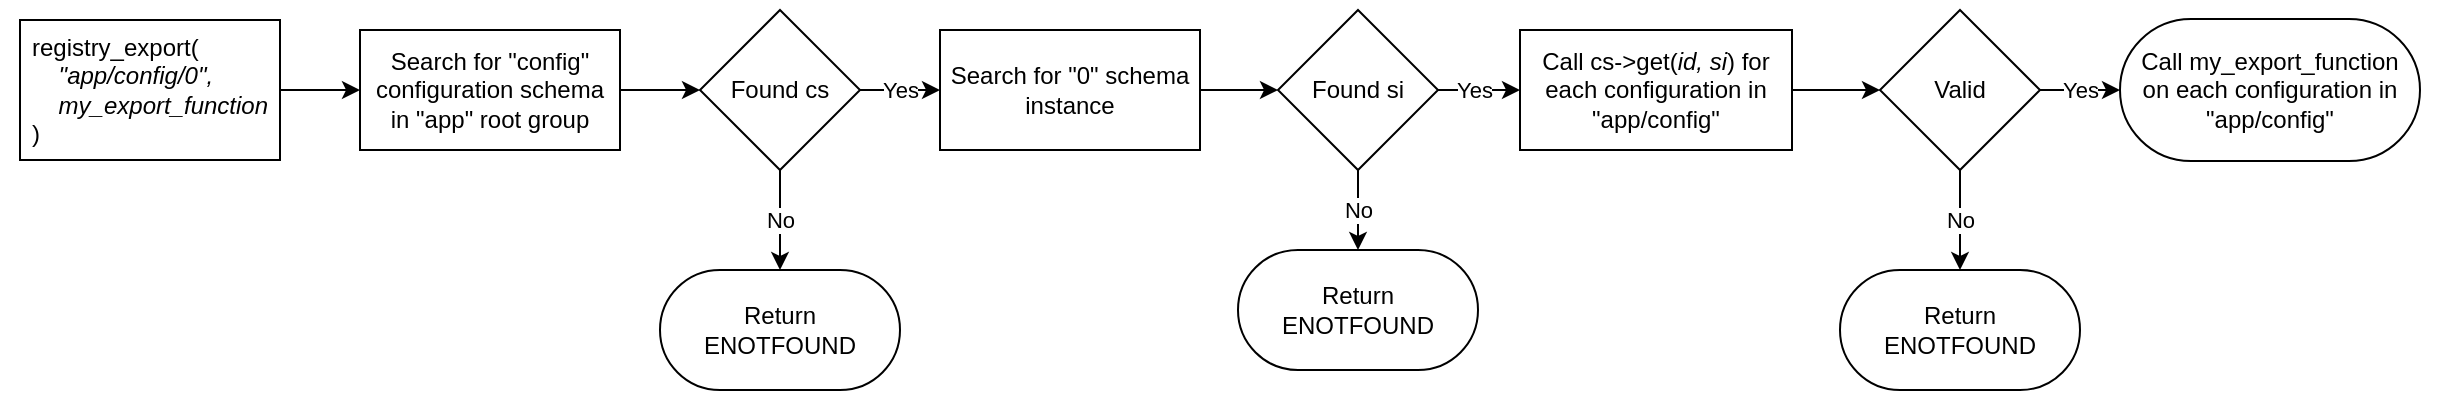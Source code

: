 <mxfile>
    <diagram id="fjN8D4Odn0497USpxgly" name="Page-1">
        <mxGraphModel dx="2543" dy="782" grid="1" gridSize="10" guides="1" tooltips="1" connect="1" arrows="1" fold="1" page="1" pageScale="1" pageWidth="1169" pageHeight="827" background="#FFFFFF" math="0" shadow="0">
            <root>
                <mxCell id="0"/>
                <mxCell id="1" parent="0"/>
                <mxCell id="274" value="" style="rounded=0;whiteSpace=wrap;html=1;strokeColor=none;" parent="1" vertex="1">
                    <mxGeometry x="-1160" y="10" width="1220" height="200" as="geometry"/>
                </mxCell>
                <mxCell id="253" style="edgeStyle=elbowEdgeStyle;rounded=0;html=1;" parent="1" source="281" target="255" edge="1">
                    <mxGeometry relative="1" as="geometry">
                        <mxPoint x="-980" y="50" as="sourcePoint"/>
                    </mxGeometry>
                </mxCell>
                <mxCell id="254" style="edgeStyle=elbowEdgeStyle;rounded=0;html=1;" parent="1" source="255" target="258" edge="1">
                    <mxGeometry relative="1" as="geometry">
                        <mxPoint x="-159" y="374" as="targetPoint"/>
                    </mxGeometry>
                </mxCell>
                <mxCell id="255" value="Search for &quot;config&quot; configuration schema&lt;br&gt;in &quot;app&quot; root group" style="rounded=0;whiteSpace=wrap;html=1;" parent="1" vertex="1">
                    <mxGeometry x="-980" y="25" width="130" height="60" as="geometry"/>
                </mxCell>
                <mxCell id="256" value="No" style="edgeStyle=elbowEdgeStyle;rounded=0;html=1;" parent="1" source="258" target="259" edge="1">
                    <mxGeometry relative="1" as="geometry">
                        <mxPoint x="-59" y="414" as="targetPoint"/>
                        <mxPoint as="offset"/>
                    </mxGeometry>
                </mxCell>
                <mxCell id="257" value="Yes" style="edgeStyle=elbowEdgeStyle;rounded=0;html=1;" parent="1" source="258" target="276" edge="1">
                    <mxGeometry relative="1" as="geometry">
                        <mxPoint x="-159" y="484" as="targetPoint"/>
                    </mxGeometry>
                </mxCell>
                <mxCell id="258" value="Found cs" style="rhombus;whiteSpace=wrap;html=1;" parent="1" vertex="1">
                    <mxGeometry x="-810" y="15" width="80" height="80" as="geometry"/>
                </mxCell>
                <mxCell id="259" value="Return&lt;br&gt;ENOTFOUND" style="rounded=1;whiteSpace=wrap;html=1;arcSize=50;" parent="1" vertex="1">
                    <mxGeometry x="-830" y="145" width="120" height="60" as="geometry"/>
                </mxCell>
                <mxCell id="265" value="Call my_export_function&lt;br&gt;on each configuration in &quot;app/config&quot;" style="rounded=1;whiteSpace=wrap;html=1;arcSize=50;" parent="1" vertex="1">
                    <mxGeometry x="-100" y="19.5" width="150" height="71" as="geometry"/>
                </mxCell>
                <mxCell id="267" style="edgeStyle=elbowEdgeStyle;rounded=0;html=1;" parent="1" source="268" target="271" edge="1">
                    <mxGeometry relative="1" as="geometry">
                        <mxPoint x="131" y="594" as="targetPoint"/>
                    </mxGeometry>
                </mxCell>
                <mxCell id="268" value="Call cs-&amp;gt;get(&lt;i&gt;id, si&lt;/i&gt;) for each configuration in &quot;app/config&quot;" style="rounded=0;whiteSpace=wrap;html=1;" parent="1" vertex="1">
                    <mxGeometry x="-400" y="25" width="136" height="60" as="geometry"/>
                </mxCell>
                <mxCell id="269" value="No" style="edgeStyle=elbowEdgeStyle;rounded=0;html=1;" parent="1" source="271" target="272" edge="1">
                    <mxGeometry relative="1" as="geometry">
                        <mxPoint x="231" y="634" as="targetPoint"/>
                        <mxPoint as="offset"/>
                    </mxGeometry>
                </mxCell>
                <mxCell id="270" value="Yes" style="edgeStyle=elbowEdgeStyle;rounded=0;html=1;" parent="1" source="271" target="265" edge="1">
                    <mxGeometry relative="1" as="geometry">
                        <mxPoint x="131" y="714" as="targetPoint"/>
                    </mxGeometry>
                </mxCell>
                <mxCell id="271" value="Valid" style="rhombus;whiteSpace=wrap;html=1;" parent="1" vertex="1">
                    <mxGeometry x="-220" y="15" width="80" height="80" as="geometry"/>
                </mxCell>
                <mxCell id="272" value="Return&lt;br&gt;ENOTFOUND" style="rounded=1;whiteSpace=wrap;html=1;arcSize=50;" parent="1" vertex="1">
                    <mxGeometry x="-240" y="145" width="120" height="60" as="geometry"/>
                </mxCell>
                <mxCell id="275" style="edgeStyle=elbowEdgeStyle;rounded=0;html=1;" parent="1" source="276" target="279" edge="1">
                    <mxGeometry relative="1" as="geometry">
                        <mxPoint x="-480" y="605" as="targetPoint"/>
                    </mxGeometry>
                </mxCell>
                <mxCell id="276" value="Search for &quot;0&quot; schema instance" style="rounded=0;whiteSpace=wrap;html=1;" parent="1" vertex="1">
                    <mxGeometry x="-690" y="25" width="130" height="60" as="geometry"/>
                </mxCell>
                <mxCell id="277" value="No" style="edgeStyle=elbowEdgeStyle;rounded=0;html=1;" parent="1" source="279" target="280" edge="1">
                    <mxGeometry relative="1" as="geometry">
                        <mxPoint x="-380" y="645" as="targetPoint"/>
                        <mxPoint as="offset"/>
                    </mxGeometry>
                </mxCell>
                <mxCell id="278" value="Yes" style="edgeStyle=elbowEdgeStyle;rounded=0;html=1;" parent="1" source="279" target="268" edge="1">
                    <mxGeometry x="-0.15" relative="1" as="geometry">
                        <mxPoint x="-401" y="55" as="targetPoint"/>
                        <mxPoint as="offset"/>
                    </mxGeometry>
                </mxCell>
                <mxCell id="279" value="Found si" style="rhombus;whiteSpace=wrap;html=1;" parent="1" vertex="1">
                    <mxGeometry x="-521" y="15" width="80" height="80" as="geometry"/>
                </mxCell>
                <mxCell id="280" value="Return&lt;br&gt;ENOTFOUND" style="rounded=1;whiteSpace=wrap;html=1;arcSize=50;" parent="1" vertex="1">
                    <mxGeometry x="-541" y="135" width="120" height="60" as="geometry"/>
                </mxCell>
                <mxCell id="281" value="&lt;div style=&quot;text-align: left&quot;&gt;&lt;span&gt;registry_export&lt;/span&gt;&lt;span style=&quot;text-align: left&quot;&gt;(&lt;/span&gt;&lt;/div&gt;&lt;span&gt;&lt;div style=&quot;text-align: left&quot;&gt;&lt;span&gt;&lt;i&gt;&amp;nbsp; &amp;nbsp; &quot;app/config/0&quot;,&lt;/i&gt;&lt;/span&gt;&lt;/div&gt;&lt;div style=&quot;text-align: left&quot;&gt;&lt;span&gt;&lt;i&gt;&amp;nbsp; &amp;nbsp; my_export_function&lt;/i&gt;&lt;/span&gt;&lt;/div&gt;&lt;/span&gt;&lt;div style=&quot;text-align: left&quot;&gt;&lt;span&gt;)&lt;/span&gt;&lt;/div&gt;" style="rounded=0;whiteSpace=wrap;html=1;" vertex="1" parent="1">
                    <mxGeometry x="-1150" y="20" width="130" height="70" as="geometry"/>
                </mxCell>
            </root>
        </mxGraphModel>
    </diagram>
</mxfile>